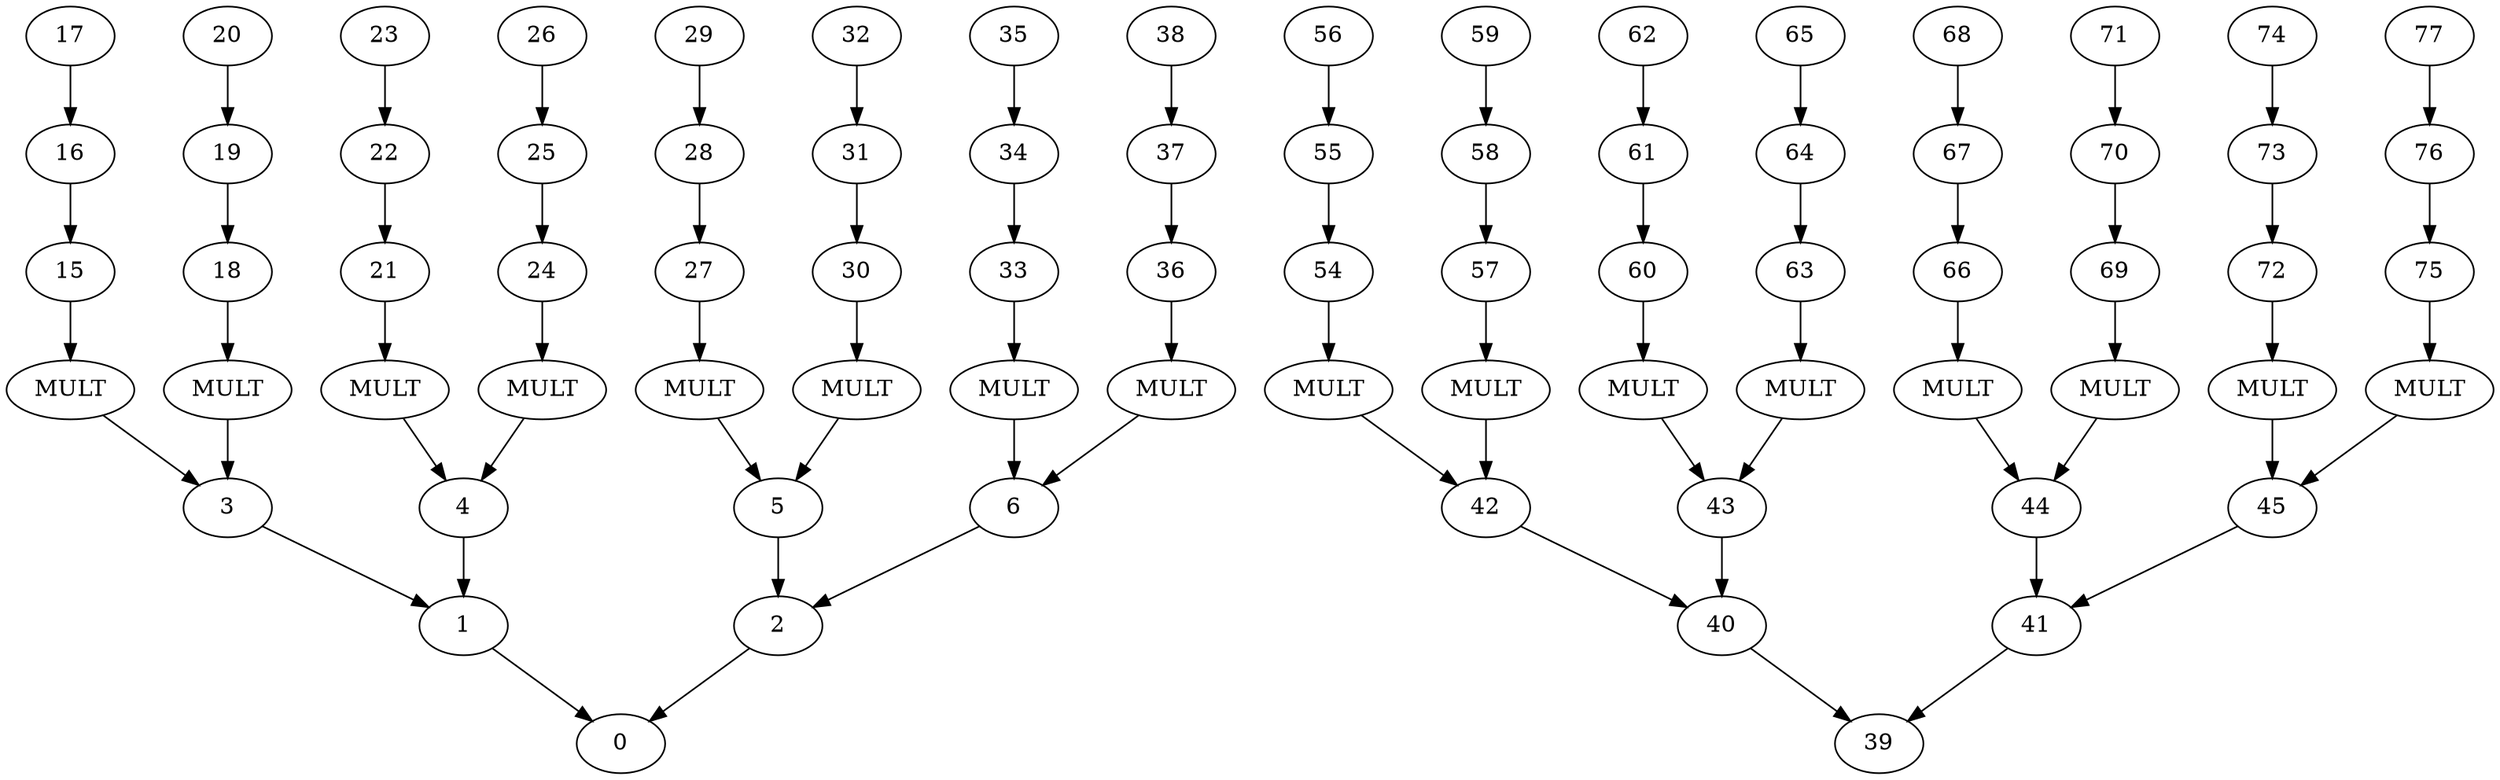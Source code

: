 strict digraph  {
0;
1;
2;
3;
4;
5;
6;
7[label=MULT];
8[label=MULT];
9[label=MULT];
10[label=MULT];
11[label=MULT];
12[label=MULT];
13[label=MULT];
14[label=MULT];
15;
16;
17;
18;
19;
20;
21;
22;
23;
24;
25;
26;
27;
28;
29;
30;
31;
32;
33;
34;
35;
36;
37;
38;
39;
40;
41;
42;
43;
44;
45;
46[label=MULT];
47[label=MULT];
48[label=MULT];
49[label=MULT];
50[label=MULT];
51[label=MULT];
52[label=MULT];
53[label=MULT];
54;
55;
56;
57;
58;
59;
60;
61;
62;
63;
64;
65;
66;
67;
68;
69;
70;
71;
72;
73;
74;
75;
76;
77;
1 -> 0;
2 -> 0;
3 -> 1;
4 -> 1;
5 -> 2;
6 -> 2;
7 -> 3;
8 -> 3;
9 -> 4;
10 -> 4;
11 -> 5;
12 -> 5;
13 -> 6;
14 -> 6;
15 -> 7;
18 -> 8;
21 -> 9;
24 -> 10;
27 -> 11;
30 -> 12;
33 -> 13;
36 -> 14;
16 -> 15;
17 -> 16;
19 -> 18;
20 -> 19;
22 -> 21;
23 -> 22;
25 -> 24;
26 -> 25;
28 -> 27;
29 -> 28;
31 -> 30;
32 -> 31;
34 -> 33;
35 -> 34;
37 -> 36;
38 -> 37;
40 -> 39;
41 -> 39;
42 -> 40;
43 -> 40;
44 -> 41;
45 -> 41;
46 -> 42;
47 -> 42;
48 -> 43;
49 -> 43;
50 -> 44;
51 -> 44;
52 -> 45;
53 -> 45;
54 -> 46;
57 -> 47;
60 -> 48;
63 -> 49;
66 -> 50;
69 -> 51;
72 -> 52;
75 -> 53;
55 -> 54;
56 -> 55;
58 -> 57;
59 -> 58;
61 -> 60;
62 -> 61;
64 -> 63;
65 -> 64;
67 -> 66;
68 -> 67;
70 -> 69;
71 -> 70;
73 -> 72;
74 -> 73;
76 -> 75;
77 -> 76;
}
